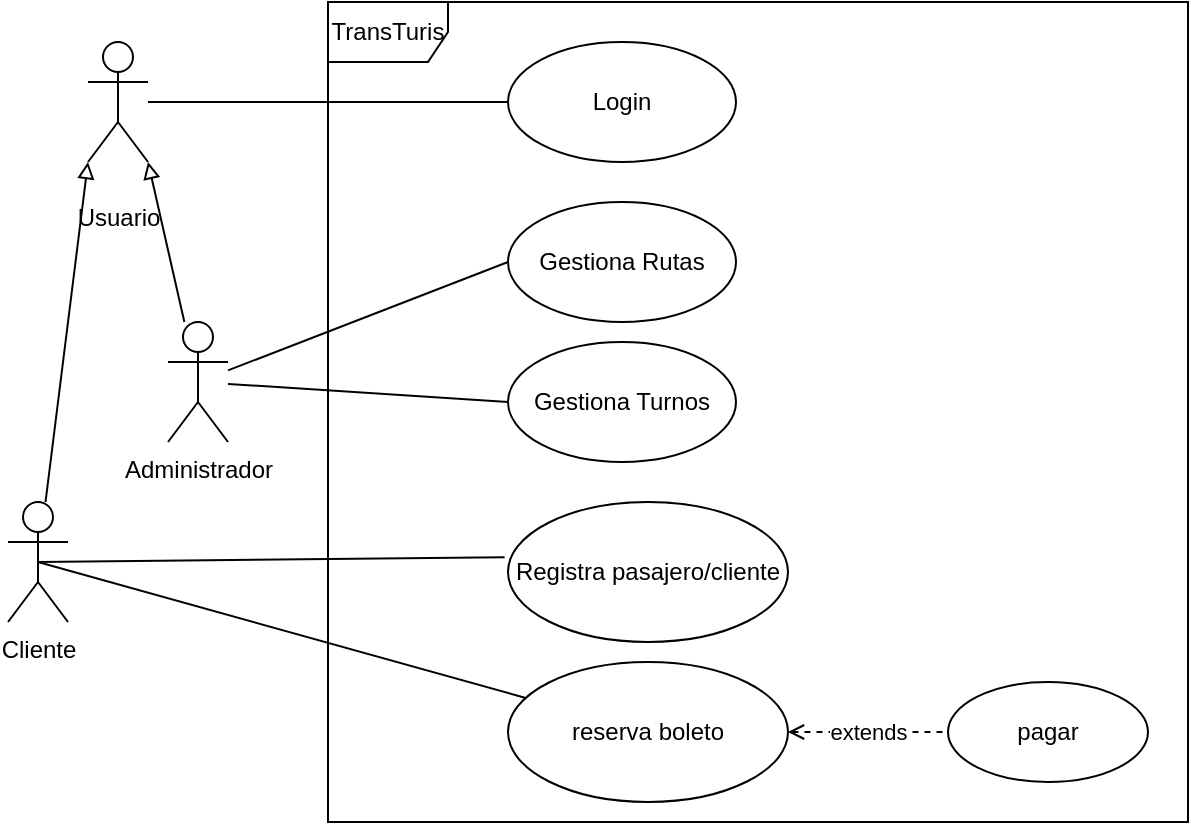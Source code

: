 <mxfile version="20.2.2" type="device"><diagram id="6FiDIBySwn18Uw3QIvok" name="Página-1"><mxGraphModel dx="898" dy="421" grid="1" gridSize="10" guides="1" tooltips="1" connect="1" arrows="1" fold="1" page="1" pageScale="1" pageWidth="827" pageHeight="1169" math="0" shadow="0"><root><mxCell id="0"/><mxCell id="1" parent="0"/><mxCell id="5YpjGCqpGqeSBgU4gjXU-1" value="TransTuris" style="shape=umlFrame;whiteSpace=wrap;html=1;" parent="1" vertex="1"><mxGeometry x="270" y="20" width="430" height="410" as="geometry"/></mxCell><mxCell id="qeS9jrr7rzwdVL0VOvgt-6" style="edgeStyle=none;rounded=0;orthogonalLoop=1;jettySize=auto;html=1;endArrow=none;endFill=0;exitX=0.5;exitY=0.5;exitDx=0;exitDy=0;exitPerimeter=0;" parent="1" source="sYg-sQ1tOX4Mevv96wZW-2" target="qeS9jrr7rzwdVL0VOvgt-3" edge="1"><mxGeometry relative="1" as="geometry"><mxPoint x="460" y="270" as="targetPoint"/></mxGeometry></mxCell><mxCell id="qeS9jrr7rzwdVL0VOvgt-7" style="edgeStyle=none;rounded=0;orthogonalLoop=1;jettySize=auto;html=1;entryX=-0.012;entryY=0.394;entryDx=0;entryDy=0;entryPerimeter=0;endArrow=none;endFill=0;exitX=0.5;exitY=0.5;exitDx=0;exitDy=0;exitPerimeter=0;" parent="1" source="sYg-sQ1tOX4Mevv96wZW-2" target="qeS9jrr7rzwdVL0VOvgt-4" edge="1"><mxGeometry relative="1" as="geometry"/></mxCell><mxCell id="sYg-sQ1tOX4Mevv96wZW-8" style="rounded=0;orthogonalLoop=1;jettySize=auto;html=1;entryX=1;entryY=1;entryDx=0;entryDy=0;entryPerimeter=0;endArrow=block;endFill=0;" edge="1" parent="1" source="qeS9jrr7rzwdVL0VOvgt-1" target="sYg-sQ1tOX4Mevv96wZW-6"><mxGeometry relative="1" as="geometry"/></mxCell><mxCell id="sYg-sQ1tOX4Mevv96wZW-15" style="edgeStyle=none;rounded=0;orthogonalLoop=1;jettySize=auto;html=1;entryX=0;entryY=0.5;entryDx=0;entryDy=0;endArrow=none;endFill=0;" edge="1" parent="1" source="qeS9jrr7rzwdVL0VOvgt-1" target="sYg-sQ1tOX4Mevv96wZW-13"><mxGeometry relative="1" as="geometry"/></mxCell><mxCell id="sYg-sQ1tOX4Mevv96wZW-16" style="edgeStyle=none;rounded=0;orthogonalLoop=1;jettySize=auto;html=1;entryX=0;entryY=0.5;entryDx=0;entryDy=0;endArrow=none;endFill=0;" edge="1" parent="1" source="qeS9jrr7rzwdVL0VOvgt-1" target="sYg-sQ1tOX4Mevv96wZW-14"><mxGeometry relative="1" as="geometry"/></mxCell><mxCell id="qeS9jrr7rzwdVL0VOvgt-1" value="Administrador" style="shape=umlActor;verticalLabelPosition=bottom;verticalAlign=top;html=1;" parent="1" vertex="1"><mxGeometry x="190" y="180" width="30" height="60" as="geometry"/></mxCell><mxCell id="qeS9jrr7rzwdVL0VOvgt-9" value="extends" style="edgeStyle=none;rounded=0;orthogonalLoop=1;jettySize=auto;html=1;entryX=0;entryY=0.5;entryDx=0;entryDy=0;endArrow=none;endFill=0;dashed=1;startArrow=open;startFill=0;exitX=1;exitY=0.5;exitDx=0;exitDy=0;" parent="1" source="qeS9jrr7rzwdVL0VOvgt-3" target="qeS9jrr7rzwdVL0VOvgt-8" edge="1"><mxGeometry relative="1" as="geometry"><mxPoint x="570" y="430" as="sourcePoint"/></mxGeometry></mxCell><mxCell id="qeS9jrr7rzwdVL0VOvgt-3" value="reserva boleto" style="ellipse;whiteSpace=wrap;html=1;" parent="1" vertex="1"><mxGeometry x="360" y="350" width="140" height="70" as="geometry"/></mxCell><mxCell id="qeS9jrr7rzwdVL0VOvgt-4" value="Registra pasajero/cliente" style="ellipse;whiteSpace=wrap;html=1;" parent="1" vertex="1"><mxGeometry x="360" y="270" width="140" height="70" as="geometry"/></mxCell><mxCell id="qeS9jrr7rzwdVL0VOvgt-8" value="pagar" style="ellipse;whiteSpace=wrap;html=1;" parent="1" vertex="1"><mxGeometry x="580" y="360" width="100" height="50" as="geometry"/></mxCell><mxCell id="sYg-sQ1tOX4Mevv96wZW-7" style="rounded=0;orthogonalLoop=1;jettySize=auto;html=1;endArrow=block;endFill=0;entryX=0;entryY=1;entryDx=0;entryDy=0;entryPerimeter=0;" edge="1" parent="1" source="sYg-sQ1tOX4Mevv96wZW-2" target="sYg-sQ1tOX4Mevv96wZW-6"><mxGeometry relative="1" as="geometry"><mxPoint x="140" y="100" as="targetPoint"/></mxGeometry></mxCell><mxCell id="sYg-sQ1tOX4Mevv96wZW-2" value="Cliente" style="shape=umlActor;verticalLabelPosition=bottom;verticalAlign=top;html=1;" vertex="1" parent="1"><mxGeometry x="110" y="270" width="30" height="60" as="geometry"/></mxCell><mxCell id="sYg-sQ1tOX4Mevv96wZW-3" value="Login" style="ellipse;whiteSpace=wrap;html=1;" vertex="1" parent="1"><mxGeometry x="360" y="40" width="114" height="60" as="geometry"/></mxCell><mxCell id="sYg-sQ1tOX4Mevv96wZW-11" style="edgeStyle=none;rounded=0;orthogonalLoop=1;jettySize=auto;html=1;endArrow=none;endFill=0;" edge="1" parent="1" source="sYg-sQ1tOX4Mevv96wZW-6" target="sYg-sQ1tOX4Mevv96wZW-3"><mxGeometry relative="1" as="geometry"><mxPoint x="320" y="20" as="targetPoint"/></mxGeometry></mxCell><mxCell id="sYg-sQ1tOX4Mevv96wZW-6" value="&lt;br&gt;Usuario" style="shape=umlActor;verticalLabelPosition=bottom;verticalAlign=top;html=1;" vertex="1" parent="1"><mxGeometry x="150" y="40" width="30" height="60" as="geometry"/></mxCell><mxCell id="sYg-sQ1tOX4Mevv96wZW-12" style="edgeStyle=none;rounded=0;orthogonalLoop=1;jettySize=auto;html=1;exitX=0;exitY=0.5;exitDx=0;exitDy=0;endArrow=block;endFill=0;" edge="1" parent="1" source="sYg-sQ1tOX4Mevv96wZW-3" target="sYg-sQ1tOX4Mevv96wZW-3"><mxGeometry relative="1" as="geometry"/></mxCell><mxCell id="sYg-sQ1tOX4Mevv96wZW-13" value="Gestiona Rutas" style="ellipse;whiteSpace=wrap;html=1;" vertex="1" parent="1"><mxGeometry x="360" y="120" width="114" height="60" as="geometry"/></mxCell><mxCell id="sYg-sQ1tOX4Mevv96wZW-14" value="Gestiona Turnos" style="ellipse;whiteSpace=wrap;html=1;" vertex="1" parent="1"><mxGeometry x="360" y="190" width="114" height="60" as="geometry"/></mxCell></root></mxGraphModel></diagram></mxfile>